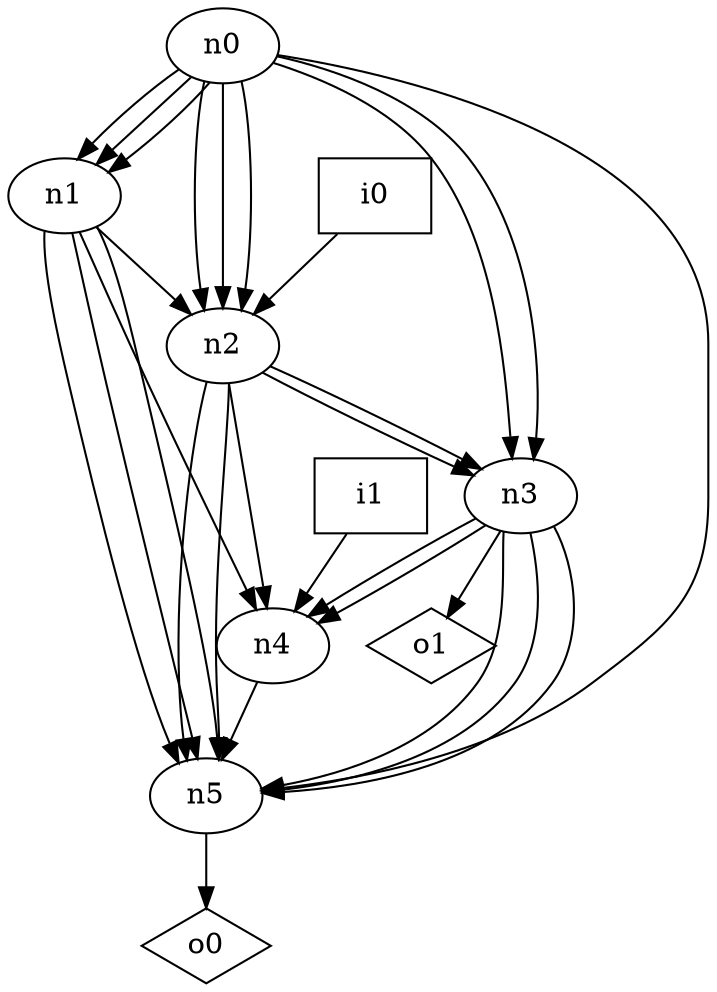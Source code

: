 digraph G {
n0 [label="n0"];
n1 [label="n1"];
n2 [label="n2"];
n3 [label="n3"];
n4 [label="n4"];
n5 [label="n5"];
n6 [label="i0",shape="box"];
n7 [label="i1",shape="box"];
n8 [label="o0",shape="diamond"];
n9 [label="o1",shape="diamond"];
n0 -> n1
n0 -> n1
n0 -> n1
n0 -> n2
n0 -> n2
n0 -> n2
n0 -> n3
n0 -> n3
n0 -> n5
n1 -> n2
n1 -> n4
n1 -> n5
n1 -> n5
n1 -> n5
n2 -> n3
n2 -> n3
n2 -> n4
n2 -> n5
n2 -> n5
n3 -> n4
n3 -> n4
n3 -> n5
n3 -> n5
n3 -> n5
n3 -> n9
n4 -> n5
n5 -> n8
n6 -> n2
n7 -> n4
}